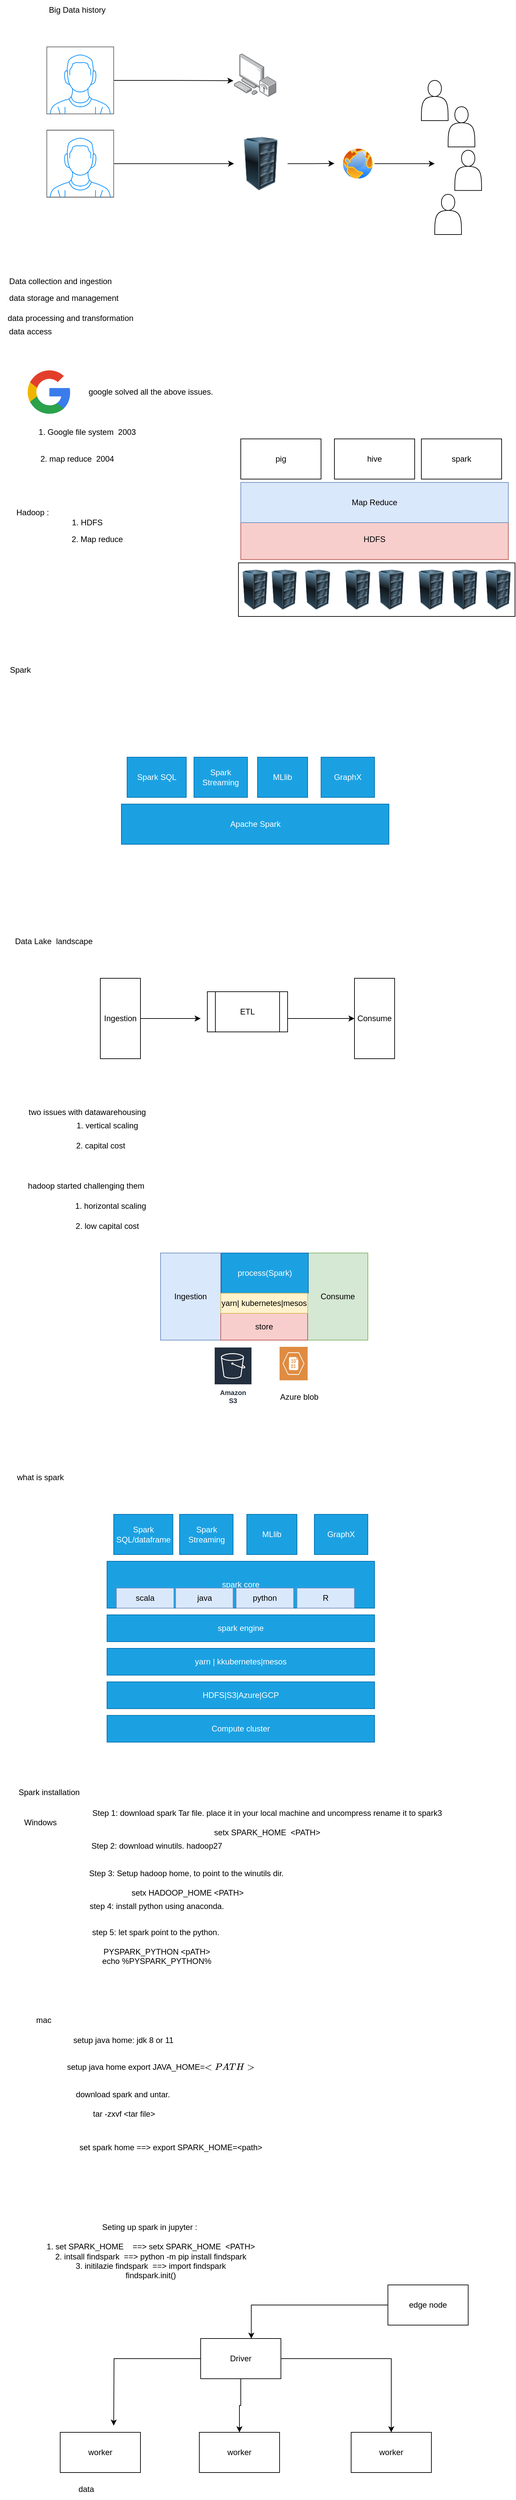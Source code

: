 <mxfile version="20.5.1" type="device"><diagram id="WgZmpAEqeyX4qbTfAnwq" name="Page-1"><mxGraphModel dx="924" dy="536" grid="1" gridSize="10" guides="1" tooltips="1" connect="1" arrows="1" fold="1" page="1" pageScale="1" pageWidth="850" pageHeight="1100" math="0" shadow="0"><root><mxCell id="0"/><mxCell id="1" parent="0"/><mxCell id="JZcKNXmV9VbTd3ZmKWnm-43" value="" style="rounded=0;whiteSpace=wrap;html=1;" vertex="1" parent="1"><mxGeometry x="356.5" y="880" width="413.5" height="80" as="geometry"/></mxCell><mxCell id="JZcKNXmV9VbTd3ZmKWnm-4" style="edgeStyle=orthogonalEdgeStyle;rounded=0;orthogonalLoop=1;jettySize=auto;html=1;entryX=-0.016;entryY=0.63;entryDx=0;entryDy=0;entryPerimeter=0;" edge="1" parent="1" source="JZcKNXmV9VbTd3ZmKWnm-2" target="JZcKNXmV9VbTd3ZmKWnm-3"><mxGeometry relative="1" as="geometry"/></mxCell><mxCell id="JZcKNXmV9VbTd3ZmKWnm-2" value="" style="verticalLabelPosition=bottom;shadow=0;dashed=0;align=center;html=1;verticalAlign=top;strokeWidth=1;shape=mxgraph.mockup.containers.userMale;strokeColor=#666666;strokeColor2=#008cff;" vertex="1" parent="1"><mxGeometry x="70" y="110" width="100" height="100" as="geometry"/></mxCell><mxCell id="JZcKNXmV9VbTd3ZmKWnm-3" value="" style="points=[];aspect=fixed;html=1;align=center;shadow=0;dashed=0;image;image=img/lib/allied_telesis/computer_and_terminals/Personal_Computer_Wireless.svg;" vertex="1" parent="1"><mxGeometry x="350" y="120" width="63" height="64.2" as="geometry"/></mxCell><mxCell id="JZcKNXmV9VbTd3ZmKWnm-5" value="Big Data history" style="text;html=1;align=center;verticalAlign=middle;resizable=0;points=[];autosize=1;strokeColor=none;fillColor=none;" vertex="1" parent="1"><mxGeometry x="60" y="40" width="110" height="30" as="geometry"/></mxCell><mxCell id="JZcKNXmV9VbTd3ZmKWnm-11" style="edgeStyle=orthogonalEdgeStyle;rounded=0;orthogonalLoop=1;jettySize=auto;html=1;" edge="1" parent="1" source="JZcKNXmV9VbTd3ZmKWnm-7"><mxGeometry relative="1" as="geometry"><mxPoint x="500" y="284" as="targetPoint"/></mxGeometry></mxCell><mxCell id="JZcKNXmV9VbTd3ZmKWnm-7" value="" style="image;html=1;image=img/lib/clip_art/computers/Server_Rack_128x128.png" vertex="1" parent="1"><mxGeometry x="350" y="244.2" width="80" height="80" as="geometry"/></mxCell><mxCell id="JZcKNXmV9VbTd3ZmKWnm-9" style="edgeStyle=orthogonalEdgeStyle;rounded=0;orthogonalLoop=1;jettySize=auto;html=1;" edge="1" parent="1" source="JZcKNXmV9VbTd3ZmKWnm-8" target="JZcKNXmV9VbTd3ZmKWnm-7"><mxGeometry relative="1" as="geometry"/></mxCell><mxCell id="JZcKNXmV9VbTd3ZmKWnm-8" value="" style="verticalLabelPosition=bottom;shadow=0;dashed=0;align=center;html=1;verticalAlign=top;strokeWidth=1;shape=mxgraph.mockup.containers.userMale;strokeColor=#666666;strokeColor2=#008cff;" vertex="1" parent="1"><mxGeometry x="70" y="234.2" width="100" height="100" as="geometry"/></mxCell><mxCell id="JZcKNXmV9VbTd3ZmKWnm-22" style="edgeStyle=orthogonalEdgeStyle;rounded=0;orthogonalLoop=1;jettySize=auto;html=1;" edge="1" parent="1" source="JZcKNXmV9VbTd3ZmKWnm-13"><mxGeometry relative="1" as="geometry"><mxPoint x="650" y="284.2" as="targetPoint"/></mxGeometry></mxCell><mxCell id="JZcKNXmV9VbTd3ZmKWnm-13" value="" style="aspect=fixed;perimeter=ellipsePerimeter;html=1;align=center;shadow=0;dashed=0;spacingTop=3;image;image=img/lib/active_directory/internet_globe.svg;" vertex="1" parent="1"><mxGeometry x="510" y="259.2" width="50" height="50" as="geometry"/></mxCell><mxCell id="JZcKNXmV9VbTd3ZmKWnm-18" value="" style="shape=actor;whiteSpace=wrap;html=1;" vertex="1" parent="1"><mxGeometry x="670" y="199.2" width="40" height="60" as="geometry"/></mxCell><mxCell id="JZcKNXmV9VbTd3ZmKWnm-19" value="" style="shape=actor;whiteSpace=wrap;html=1;" vertex="1" parent="1"><mxGeometry x="630" y="160" width="40" height="60" as="geometry"/></mxCell><mxCell id="JZcKNXmV9VbTd3ZmKWnm-20" value="" style="shape=actor;whiteSpace=wrap;html=1;" vertex="1" parent="1"><mxGeometry x="680" y="264.2" width="40" height="60" as="geometry"/></mxCell><mxCell id="JZcKNXmV9VbTd3ZmKWnm-21" value="" style="shape=actor;whiteSpace=wrap;html=1;" vertex="1" parent="1"><mxGeometry x="650" y="330" width="40" height="60" as="geometry"/></mxCell><mxCell id="JZcKNXmV9VbTd3ZmKWnm-23" value="Data collection and ingestion" style="text;html=1;align=center;verticalAlign=middle;resizable=0;points=[];autosize=1;strokeColor=none;fillColor=none;" vertex="1" parent="1"><mxGeometry y="445" width="180" height="30" as="geometry"/></mxCell><mxCell id="JZcKNXmV9VbTd3ZmKWnm-24" value="data storage and management" style="text;html=1;align=center;verticalAlign=middle;resizable=0;points=[];autosize=1;strokeColor=none;fillColor=none;" vertex="1" parent="1"><mxGeometry y="470" width="190" height="30" as="geometry"/></mxCell><mxCell id="JZcKNXmV9VbTd3ZmKWnm-25" value="data processing and transformation" style="text;html=1;align=center;verticalAlign=middle;resizable=0;points=[];autosize=1;strokeColor=none;fillColor=none;" vertex="1" parent="1"><mxGeometry y="500" width="210" height="30" as="geometry"/></mxCell><mxCell id="JZcKNXmV9VbTd3ZmKWnm-26" value="data access" style="text;html=1;align=center;verticalAlign=middle;resizable=0;points=[];autosize=1;strokeColor=none;fillColor=none;" vertex="1" parent="1"><mxGeometry y="520" width="90" height="30" as="geometry"/></mxCell><mxCell id="JZcKNXmV9VbTd3ZmKWnm-27" value="" style="dashed=0;outlineConnect=0;html=1;align=center;labelPosition=center;verticalLabelPosition=bottom;verticalAlign=top;shape=mxgraph.weblogos.google" vertex="1" parent="1"><mxGeometry x="40" y="590" width="65.2" height="69.4" as="geometry"/></mxCell><mxCell id="JZcKNXmV9VbTd3ZmKWnm-28" value="google solved all the above issues." style="text;html=1;align=center;verticalAlign=middle;resizable=0;points=[];autosize=1;strokeColor=none;fillColor=none;" vertex="1" parent="1"><mxGeometry x="120" y="609.7" width="210" height="30" as="geometry"/></mxCell><mxCell id="JZcKNXmV9VbTd3ZmKWnm-29" value="1. Google file system&amp;nbsp; 2003" style="text;html=1;align=center;verticalAlign=middle;resizable=0;points=[];autosize=1;strokeColor=none;fillColor=none;" vertex="1" parent="1"><mxGeometry x="45.2" y="670" width="170" height="30" as="geometry"/></mxCell><mxCell id="JZcKNXmV9VbTd3ZmKWnm-30" value="2. map reduce&amp;nbsp; 2004" style="text;html=1;align=center;verticalAlign=middle;resizable=0;points=[];autosize=1;strokeColor=none;fillColor=none;" vertex="1" parent="1"><mxGeometry x="50" y="710" width="130" height="30" as="geometry"/></mxCell><mxCell id="JZcKNXmV9VbTd3ZmKWnm-31" value="Hadoop :&amp;nbsp;" style="text;html=1;align=center;verticalAlign=middle;resizable=0;points=[];autosize=1;strokeColor=none;fillColor=none;" vertex="1" parent="1"><mxGeometry x="10" y="790" width="80" height="30" as="geometry"/></mxCell><mxCell id="JZcKNXmV9VbTd3ZmKWnm-32" value="1. HDFS" style="text;html=1;align=center;verticalAlign=middle;resizable=0;points=[];autosize=1;strokeColor=none;fillColor=none;" vertex="1" parent="1"><mxGeometry x="95" y="805" width="70" height="30" as="geometry"/></mxCell><mxCell id="JZcKNXmV9VbTd3ZmKWnm-33" value="2. Map reduce" style="text;html=1;align=center;verticalAlign=middle;resizable=0;points=[];autosize=1;strokeColor=none;fillColor=none;" vertex="1" parent="1"><mxGeometry x="95" y="830" width="100" height="30" as="geometry"/></mxCell><mxCell id="JZcKNXmV9VbTd3ZmKWnm-34" value="HDFS" style="rounded=0;whiteSpace=wrap;html=1;fillColor=#f8cecc;strokeColor=#b85450;" vertex="1" parent="1"><mxGeometry x="360" y="815" width="400" height="60" as="geometry"/></mxCell><mxCell id="JZcKNXmV9VbTd3ZmKWnm-35" value="" style="image;html=1;image=img/lib/clip_art/computers/Server_Rack_128x128.png" vertex="1" parent="1"><mxGeometry x="356.5" y="890" width="50" height="60" as="geometry"/></mxCell><mxCell id="JZcKNXmV9VbTd3ZmKWnm-36" value="" style="image;html=1;image=img/lib/clip_art/computers/Server_Rack_128x128.png" vertex="1" parent="1"><mxGeometry x="510" y="890" width="50" height="60" as="geometry"/></mxCell><mxCell id="JZcKNXmV9VbTd3ZmKWnm-37" value="" style="image;html=1;image=img/lib/clip_art/computers/Server_Rack_128x128.png" vertex="1" parent="1"><mxGeometry x="560" y="890" width="50" height="60" as="geometry"/></mxCell><mxCell id="JZcKNXmV9VbTd3ZmKWnm-38" value="" style="image;html=1;image=img/lib/clip_art/computers/Server_Rack_128x128.png" vertex="1" parent="1"><mxGeometry x="620" y="890" width="50" height="60" as="geometry"/></mxCell><mxCell id="JZcKNXmV9VbTd3ZmKWnm-39" value="" style="image;html=1;image=img/lib/clip_art/computers/Server_Rack_128x128.png" vertex="1" parent="1"><mxGeometry x="670" y="890" width="50" height="60" as="geometry"/></mxCell><mxCell id="JZcKNXmV9VbTd3ZmKWnm-40" value="" style="image;html=1;image=img/lib/clip_art/computers/Server_Rack_128x128.png" vertex="1" parent="1"><mxGeometry x="720" y="890" width="50" height="60" as="geometry"/></mxCell><mxCell id="JZcKNXmV9VbTd3ZmKWnm-41" value="" style="image;html=1;image=img/lib/clip_art/computers/Server_Rack_128x128.png" vertex="1" parent="1"><mxGeometry x="450" y="890" width="50" height="60" as="geometry"/></mxCell><mxCell id="JZcKNXmV9VbTd3ZmKWnm-42" value="" style="image;html=1;image=img/lib/clip_art/computers/Server_Rack_128x128.png" vertex="1" parent="1"><mxGeometry x="400" y="890" width="50" height="60" as="geometry"/></mxCell><mxCell id="JZcKNXmV9VbTd3ZmKWnm-44" value="Map Reduce" style="rounded=0;whiteSpace=wrap;html=1;fillColor=#dae8fc;strokeColor=#6c8ebf;" vertex="1" parent="1"><mxGeometry x="360" y="760" width="400" height="60" as="geometry"/></mxCell><mxCell id="JZcKNXmV9VbTd3ZmKWnm-45" value="pig" style="rounded=0;whiteSpace=wrap;html=1;" vertex="1" parent="1"><mxGeometry x="360" y="695" width="120" height="60" as="geometry"/></mxCell><mxCell id="JZcKNXmV9VbTd3ZmKWnm-46" value="hive" style="rounded=0;whiteSpace=wrap;html=1;" vertex="1" parent="1"><mxGeometry x="500" y="695" width="120" height="60" as="geometry"/></mxCell><mxCell id="JZcKNXmV9VbTd3ZmKWnm-47" value="spark" style="rounded=0;whiteSpace=wrap;html=1;" vertex="1" parent="1"><mxGeometry x="630" y="695" width="120" height="60" as="geometry"/></mxCell><mxCell id="JZcKNXmV9VbTd3ZmKWnm-48" value="Spark" style="text;html=1;align=center;verticalAlign=middle;resizable=0;points=[];autosize=1;strokeColor=none;fillColor=none;" vertex="1" parent="1"><mxGeometry x="5" y="1025" width="50" height="30" as="geometry"/></mxCell><mxCell id="JZcKNXmV9VbTd3ZmKWnm-49" value="Apache Spark" style="rounded=0;whiteSpace=wrap;html=1;fillColor=#1ba1e2;strokeColor=#006EAF;fontColor=#ffffff;" vertex="1" parent="1"><mxGeometry x="181.5" y="1240" width="400" height="60" as="geometry"/></mxCell><mxCell id="JZcKNXmV9VbTd3ZmKWnm-50" value="Spark SQL&lt;span style=&quot;color: rgba(0, 0, 0, 0); font-family: monospace; font-size: 0px; text-align: start;&quot;&gt;%3CmxGraphModel%3E%3Croot%3E%3CmxCell%20id%3D%220%22%2F%3E%3CmxCell%20id%3D%221%22%20parent%3D%220%22%2F%3E%3CmxCell%20id%3D%222%22%20value%3D%22Map%20Reduce%22%20style%3D%22rounded%3D0%3BwhiteSpace%3Dwrap%3Bhtml%3D1%3BfillColor%3D%23dae8fc%3BstrokeColor%3D%236c8ebf%3B%22%20vertex%3D%221%22%20parent%3D%221%22%3E%3CmxGeometry%20x%3D%22360%22%20y%3D%22760%22%20width%3D%22400%22%20height%3D%2260%22%20as%3D%22geometry%22%2F%3E%3C%2FmxCell%3E%3C%2Froot%3E%3C%2FmxGraphModel%3E&lt;/span&gt;" style="rounded=0;whiteSpace=wrap;html=1;fillColor=#1ba1e2;fontColor=#ffffff;strokeColor=#006EAF;" vertex="1" parent="1"><mxGeometry x="190" y="1170" width="88.5" height="60" as="geometry"/></mxCell><mxCell id="JZcKNXmV9VbTd3ZmKWnm-51" value="Spark&lt;span style=&quot;color: rgba(0, 0, 0, 0); font-family: monospace; font-size: 0px; text-align: start;&quot;&gt;%3CmxGraphModel%3E%3Croot%3E%3CmxCell%20id%3D%220%22%2F%3E%3CmxCell%20id%3D%221%22%20parent%3D%220%22%2F%3E%3CmxCell%20id%3D%222%22%20value%3D%22Spark%20SQL%26lt%3Bspan%20style%3D%26quot%3Bcolor%3A%20rgba(0%2C%200%2C%200%2C%200)%3B%20font-family%3A%20monospace%3B%20font-size%3A%200px%3B%20text-align%3A%20start%3B%26quot%3B%26gt%3B%253CmxGraphModel%253E%253Croot%253E%253CmxCell%2520id%253D%25220%2522%252F%253E%253CmxCell%2520id%253D%25221%2522%2520parent%253D%25220%2522%252F%253E%253CmxCell%2520id%253D%25222%2522%2520value%253D%2522Map%2520Reduce%2522%2520style%253D%2522rounded%253D0%253BwhiteSpace%253Dwrap%253Bhtml%253D1%253BfillColor%253D%2523dae8fc%253BstrokeColor%253D%25236c8ebf%253B%2522%2520vertex%253D%25221%2522%2520parent%253D%25221%2522%253E%253CmxGeometry%2520x%253D%2522360%2522%2520y%253D%2522760%2522%2520width%253D%2522400%2522%2520height%253D%252260%2522%2520as%253D%2522geometry%2522%252F%253E%253C%252FmxCell%253E%253C%252Froot%253E%253C%252FmxGraphModel%253E%26lt%3B%2Fspan%26gt%3B%22%20style%3D%22rounded%3D0%3BwhiteSpace%3Dwrap%3Bhtml%3D1%3B%22%20vertex%3D%221%22%20parent%3D%221%22%3E%3CmxGeometry%20x%3D%22181.5%22%20y%3D%221170%22%20width%3D%22120%22%20height%3D%2260%22%20as%3D%22geometry%22%2F%3E%3C%2FmxCell%3E%3C%2Froot%3E%3C%2FmxGraphModel%3E&lt;/span&gt;&lt;br&gt;Streaming" style="rounded=0;whiteSpace=wrap;html=1;fillColor=#1ba1e2;fontColor=#ffffff;strokeColor=#006EAF;" vertex="1" parent="1"><mxGeometry x="290" y="1170" width="80" height="60" as="geometry"/></mxCell><mxCell id="JZcKNXmV9VbTd3ZmKWnm-52" value="MLlib" style="rounded=0;whiteSpace=wrap;html=1;fillColor=#1ba1e2;fontColor=#ffffff;strokeColor=#006EAF;" vertex="1" parent="1"><mxGeometry x="385" y="1170" width="75" height="60" as="geometry"/></mxCell><mxCell id="JZcKNXmV9VbTd3ZmKWnm-53" value="GraphX" style="rounded=0;whiteSpace=wrap;html=1;fillColor=#1ba1e2;fontColor=#ffffff;strokeColor=#006EAF;" vertex="1" parent="1"><mxGeometry x="480" y="1170" width="80" height="60" as="geometry"/></mxCell><mxCell id="JZcKNXmV9VbTd3ZmKWnm-54" value="Data Lake&amp;nbsp; landscape" style="text;html=1;align=center;verticalAlign=middle;resizable=0;points=[];autosize=1;strokeColor=none;fillColor=none;" vertex="1" parent="1"><mxGeometry x="10" y="1430" width="140" height="30" as="geometry"/></mxCell><mxCell id="JZcKNXmV9VbTd3ZmKWnm-58" style="edgeStyle=orthogonalEdgeStyle;rounded=0;orthogonalLoop=1;jettySize=auto;html=1;" edge="1" parent="1" source="JZcKNXmV9VbTd3ZmKWnm-55"><mxGeometry relative="1" as="geometry"><mxPoint x="300" y="1560" as="targetPoint"/></mxGeometry></mxCell><mxCell id="JZcKNXmV9VbTd3ZmKWnm-55" value="Ingestion" style="rounded=0;whiteSpace=wrap;html=1;" vertex="1" parent="1"><mxGeometry x="150" y="1500" width="60" height="120" as="geometry"/></mxCell><mxCell id="JZcKNXmV9VbTd3ZmKWnm-59" value="" style="edgeStyle=orthogonalEdgeStyle;rounded=0;orthogonalLoop=1;jettySize=auto;html=1;" edge="1" parent="1" source="JZcKNXmV9VbTd3ZmKWnm-56" target="JZcKNXmV9VbTd3ZmKWnm-57"><mxGeometry relative="1" as="geometry"><Array as="points"><mxPoint x="460" y="1560"/><mxPoint x="460" y="1560"/></Array></mxGeometry></mxCell><mxCell id="JZcKNXmV9VbTd3ZmKWnm-56" value="ETL" style="shape=process;whiteSpace=wrap;html=1;backgroundOutline=1;" vertex="1" parent="1"><mxGeometry x="310" y="1520" width="120" height="60" as="geometry"/></mxCell><mxCell id="JZcKNXmV9VbTd3ZmKWnm-57" value="Consume" style="rounded=0;whiteSpace=wrap;html=1;" vertex="1" parent="1"><mxGeometry x="530" y="1500" width="60" height="120" as="geometry"/></mxCell><mxCell id="JZcKNXmV9VbTd3ZmKWnm-60" value="two issues with datawarehousing" style="text;html=1;align=center;verticalAlign=middle;resizable=0;points=[];autosize=1;strokeColor=none;fillColor=none;" vertex="1" parent="1"><mxGeometry x="30" y="1685" width="200" height="30" as="geometry"/></mxCell><mxCell id="JZcKNXmV9VbTd3ZmKWnm-61" value="1. vertical scaling" style="text;html=1;align=center;verticalAlign=middle;resizable=0;points=[];autosize=1;strokeColor=none;fillColor=none;" vertex="1" parent="1"><mxGeometry x="100" y="1705" width="120" height="30" as="geometry"/></mxCell><mxCell id="JZcKNXmV9VbTd3ZmKWnm-62" value="2. capital cost" style="text;html=1;align=center;verticalAlign=middle;resizable=0;points=[];autosize=1;strokeColor=none;fillColor=none;" vertex="1" parent="1"><mxGeometry x="100" y="1735" width="100" height="30" as="geometry"/></mxCell><mxCell id="JZcKNXmV9VbTd3ZmKWnm-63" value="hadoop started challenging them&amp;nbsp;" style="text;html=1;align=center;verticalAlign=middle;resizable=0;points=[];autosize=1;strokeColor=none;fillColor=none;" vertex="1" parent="1"><mxGeometry x="30.2" y="1795" width="200" height="30" as="geometry"/></mxCell><mxCell id="JZcKNXmV9VbTd3ZmKWnm-64" value="1. horizontal scaling" style="text;html=1;align=center;verticalAlign=middle;resizable=0;points=[];autosize=1;strokeColor=none;fillColor=none;" vertex="1" parent="1"><mxGeometry x="100.2" y="1825" width="130" height="30" as="geometry"/></mxCell><mxCell id="JZcKNXmV9VbTd3ZmKWnm-65" value="2. low capital cost" style="text;html=1;align=center;verticalAlign=middle;resizable=0;points=[];autosize=1;strokeColor=none;fillColor=none;" vertex="1" parent="1"><mxGeometry x="100" y="1855" width="120" height="30" as="geometry"/></mxCell><mxCell id="JZcKNXmV9VbTd3ZmKWnm-67" value="Amazon S3" style="sketch=0;outlineConnect=0;fontColor=#232F3E;gradientColor=none;strokeColor=#ffffff;fillColor=#232F3E;dashed=0;verticalLabelPosition=middle;verticalAlign=bottom;align=center;html=1;whiteSpace=wrap;fontSize=10;fontStyle=1;spacing=3;shape=mxgraph.aws4.productIcon;prIcon=mxgraph.aws4.s3;" vertex="1" parent="1"><mxGeometry x="320" y="2050" width="57" height="90" as="geometry"/></mxCell><mxCell id="JZcKNXmV9VbTd3ZmKWnm-68" value="" style="sketch=0;pointerEvents=1;shadow=0;dashed=0;html=1;strokeColor=none;fillColor=#DF8C42;labelPosition=center;verticalLabelPosition=bottom;verticalAlign=top;align=center;outlineConnect=0;shape=mxgraph.veeam2.azure_blob;" vertex="1" parent="1"><mxGeometry x="418" y="2050" width="42" height="50" as="geometry"/></mxCell><mxCell id="JZcKNXmV9VbTd3ZmKWnm-69" value="Azure blob" style="text;html=1;align=center;verticalAlign=middle;resizable=0;points=[];autosize=1;strokeColor=none;fillColor=none;" vertex="1" parent="1"><mxGeometry x="406.5" y="2110" width="80" height="30" as="geometry"/></mxCell><mxCell id="JZcKNXmV9VbTd3ZmKWnm-71" value="Ingestion" style="rounded=0;whiteSpace=wrap;html=1;fillColor=#dae8fc;strokeColor=#6c8ebf;" vertex="1" parent="1"><mxGeometry x="240" y="1910" width="90" height="130" as="geometry"/></mxCell><mxCell id="JZcKNXmV9VbTd3ZmKWnm-72" value="Consume" style="rounded=0;whiteSpace=wrap;html=1;fillColor=#d5e8d4;strokeColor=#82b366;" vertex="1" parent="1"><mxGeometry x="460" y="1910" width="90" height="130" as="geometry"/></mxCell><mxCell id="JZcKNXmV9VbTd3ZmKWnm-73" value="process(Spark)" style="rounded=0;whiteSpace=wrap;html=1;fillColor=#1ba1e2;fontColor=#ffffff;strokeColor=#006EAF;" vertex="1" parent="1"><mxGeometry x="331" y="1910" width="130" height="60" as="geometry"/></mxCell><mxCell id="JZcKNXmV9VbTd3ZmKWnm-74" value="store" style="rounded=0;whiteSpace=wrap;html=1;fillColor=#f8cecc;strokeColor=#b85450;" vertex="1" parent="1"><mxGeometry x="330" y="2000" width="130" height="40" as="geometry"/></mxCell><mxCell id="JZcKNXmV9VbTd3ZmKWnm-75" value="yarn| kubernetes|mesos" style="rounded=0;whiteSpace=wrap;html=1;fillColor=#fff2cc;strokeColor=#d6b656;" vertex="1" parent="1"><mxGeometry x="330" y="1970" width="130" height="30" as="geometry"/></mxCell><mxCell id="JZcKNXmV9VbTd3ZmKWnm-77" value="what is spark" style="text;html=1;align=center;verticalAlign=middle;resizable=0;points=[];autosize=1;strokeColor=none;fillColor=none;" vertex="1" parent="1"><mxGeometry x="15.2" y="2230" width="90" height="30" as="geometry"/></mxCell><mxCell id="JZcKNXmV9VbTd3ZmKWnm-78" value="spark core" style="rounded=0;whiteSpace=wrap;html=1;fillColor=#1ba1e2;strokeColor=#006EAF;fontColor=#ffffff;" vertex="1" parent="1"><mxGeometry x="160" y="2370" width="400" height="70" as="geometry"/></mxCell><mxCell id="JZcKNXmV9VbTd3ZmKWnm-79" value="Spark SQL/dataframe&lt;span style=&quot;color: rgba(0, 0, 0, 0); font-family: monospace; font-size: 0px; text-align: start;&quot;&gt;%3CmxGraphModel%3E%3Croot%3E%3CmxCell%20id%3D%220%22%2F%3E%3CmxCell%20id%3D%221%22%20parent%3D%220%22%2F%3E%3CmxCell%20id%3D%222%22%20value%3D%22Map%20Reduce%22%20style%3D%22rounded%3D0%3BwhiteSpace%3Dwrap%3Bhtml%3D1%3BfillColor%3D%23dae8fc%3BstrokeColor%3D%236c8ebf%3B%22%20vertex%3D%221%22%20parent%3D%221%22%3E%3CmxGeometry%20x%3D%22360%22%20y%3D%22760%22%20width%3D%22400%22%20height%3D%2260%22%20as%3D%22geometry%22%2F%3E%3C%2FmxCell%3E%3C%2Froot%3E%3C%2FmxGraphModel%3E/&lt;/span&gt;" style="rounded=0;whiteSpace=wrap;html=1;fillColor=#1ba1e2;fontColor=#ffffff;strokeColor=#006EAF;" vertex="1" parent="1"><mxGeometry x="170" y="2300" width="88.5" height="60" as="geometry"/></mxCell><mxCell id="JZcKNXmV9VbTd3ZmKWnm-80" value="Spark&lt;span style=&quot;color: rgba(0, 0, 0, 0); font-family: monospace; font-size: 0px; text-align: start;&quot;&gt;%3CmxGraphModel%3E%3Croot%3E%3CmxCell%20id%3D%220%22%2F%3E%3CmxCell%20id%3D%221%22%20parent%3D%220%22%2F%3E%3CmxCell%20id%3D%222%22%20value%3D%22Spark%20SQL%26lt%3Bspan%20style%3D%26quot%3Bcolor%3A%20rgba(0%2C%200%2C%200%2C%200)%3B%20font-family%3A%20monospace%3B%20font-size%3A%200px%3B%20text-align%3A%20start%3B%26quot%3B%26gt%3B%253CmxGraphModel%253E%253Croot%253E%253CmxCell%2520id%253D%25220%2522%252F%253E%253CmxCell%2520id%253D%25221%2522%2520parent%253D%25220%2522%252F%253E%253CmxCell%2520id%253D%25222%2522%2520value%253D%2522Map%2520Reduce%2522%2520style%253D%2522rounded%253D0%253BwhiteSpace%253Dwrap%253Bhtml%253D1%253BfillColor%253D%2523dae8fc%253BstrokeColor%253D%25236c8ebf%253B%2522%2520vertex%253D%25221%2522%2520parent%253D%25221%2522%253E%253CmxGeometry%2520x%253D%2522360%2522%2520y%253D%2522760%2522%2520width%253D%2522400%2522%2520height%253D%252260%2522%2520as%253D%2522geometry%2522%252F%253E%253C%252FmxCell%253E%253C%252Froot%253E%253C%252FmxGraphModel%253E%26lt%3B%2Fspan%26gt%3B%22%20style%3D%22rounded%3D0%3BwhiteSpace%3Dwrap%3Bhtml%3D1%3B%22%20vertex%3D%221%22%20parent%3D%221%22%3E%3CmxGeometry%20x%3D%22181.5%22%20y%3D%221170%22%20width%3D%22120%22%20height%3D%2260%22%20as%3D%22geometry%22%2F%3E%3C%2FmxCell%3E%3C%2Froot%3E%3C%2FmxGraphModel%3E&lt;/span&gt;&lt;br&gt;Streaming" style="rounded=0;whiteSpace=wrap;html=1;fillColor=#1ba1e2;fontColor=#ffffff;strokeColor=#006EAF;" vertex="1" parent="1"><mxGeometry x="268.5" y="2300" width="80" height="60" as="geometry"/></mxCell><mxCell id="JZcKNXmV9VbTd3ZmKWnm-81" value="MLlib" style="rounded=0;whiteSpace=wrap;html=1;fillColor=#1ba1e2;fontColor=#ffffff;strokeColor=#006EAF;" vertex="1" parent="1"><mxGeometry x="369" y="2300" width="75" height="60" as="geometry"/></mxCell><mxCell id="JZcKNXmV9VbTd3ZmKWnm-82" value="GraphX" style="rounded=0;whiteSpace=wrap;html=1;fillColor=#1ba1e2;fontColor=#ffffff;strokeColor=#006EAF;" vertex="1" parent="1"><mxGeometry x="470" y="2300" width="80" height="60" as="geometry"/></mxCell><mxCell id="JZcKNXmV9VbTd3ZmKWnm-83" value="scala" style="rounded=0;whiteSpace=wrap;html=1;fillColor=#dae8fc;strokeColor=#6c8ebf;" vertex="1" parent="1"><mxGeometry x="174" y="2410" width="86" height="30" as="geometry"/></mxCell><mxCell id="JZcKNXmV9VbTd3ZmKWnm-84" value="java" style="rounded=0;whiteSpace=wrap;html=1;fillColor=#dae8fc;strokeColor=#6c8ebf;" vertex="1" parent="1"><mxGeometry x="262.5" y="2410" width="86" height="30" as="geometry"/></mxCell><mxCell id="JZcKNXmV9VbTd3ZmKWnm-85" value="python" style="rounded=0;whiteSpace=wrap;html=1;fillColor=#dae8fc;strokeColor=#6c8ebf;" vertex="1" parent="1"><mxGeometry x="353" y="2410" width="86" height="30" as="geometry"/></mxCell><mxCell id="JZcKNXmV9VbTd3ZmKWnm-86" value="R" style="rounded=0;whiteSpace=wrap;html=1;fillColor=#dae8fc;strokeColor=#6c8ebf;" vertex="1" parent="1"><mxGeometry x="444" y="2410" width="86" height="30" as="geometry"/></mxCell><mxCell id="JZcKNXmV9VbTd3ZmKWnm-87" value="spark engine" style="rounded=0;whiteSpace=wrap;html=1;fillColor=#1ba1e2;fontColor=#ffffff;strokeColor=#006EAF;" vertex="1" parent="1"><mxGeometry x="160" y="2450" width="400" height="40" as="geometry"/></mxCell><mxCell id="JZcKNXmV9VbTd3ZmKWnm-88" value="yarn | kkubernetes|mesos" style="rounded=0;whiteSpace=wrap;html=1;fillColor=#1ba1e2;fontColor=#ffffff;strokeColor=#006EAF;" vertex="1" parent="1"><mxGeometry x="160" y="2500" width="400" height="40" as="geometry"/></mxCell><mxCell id="JZcKNXmV9VbTd3ZmKWnm-89" value="HDFS|S3|Azure|GCP" style="rounded=0;whiteSpace=wrap;html=1;fillColor=#1ba1e2;fontColor=#ffffff;strokeColor=#006EAF;" vertex="1" parent="1"><mxGeometry x="160" y="2550" width="400" height="40" as="geometry"/></mxCell><mxCell id="JZcKNXmV9VbTd3ZmKWnm-90" value="Compute cluster" style="rounded=0;whiteSpace=wrap;html=1;fillColor=#1ba1e2;fontColor=#ffffff;strokeColor=#006EAF;" vertex="1" parent="1"><mxGeometry x="160" y="2600" width="400" height="40" as="geometry"/></mxCell><mxCell id="JZcKNXmV9VbTd3ZmKWnm-92" value="Spark installation" style="text;html=1;align=center;verticalAlign=middle;resizable=0;points=[];autosize=1;strokeColor=none;fillColor=none;" vertex="1" parent="1"><mxGeometry x="17.6" y="2700" width="110" height="30" as="geometry"/></mxCell><mxCell id="JZcKNXmV9VbTd3ZmKWnm-93" value="&lt;div&gt;Step 1: download spark Tar file. place it in your local machine and uncompress rename it to spark3&lt;/div&gt;&lt;div&gt;&lt;br&gt;&lt;/div&gt;&lt;div&gt;&lt;span style=&quot;&quot;&gt;&#9;&#9;&lt;/span&gt;setx SPARK_HOME&amp;nbsp; &amp;lt;PATH&amp;gt;&lt;/div&gt;" style="text;html=1;align=center;verticalAlign=middle;resizable=0;points=[];autosize=1;strokeColor=none;fillColor=none;" vertex="1" parent="1"><mxGeometry x="124" y="2730" width="550" height="60" as="geometry"/></mxCell><mxCell id="JZcKNXmV9VbTd3ZmKWnm-94" value="Step 2: download winutils. hadoop27" style="text;html=1;align=center;verticalAlign=middle;resizable=0;points=[];autosize=1;strokeColor=none;fillColor=none;" vertex="1" parent="1"><mxGeometry x="124.25" y="2780" width="220" height="30" as="geometry"/></mxCell><mxCell id="JZcKNXmV9VbTd3ZmKWnm-95" value="&lt;div&gt;Step 3: Setup hadoop home, to point to the winutils dir.&amp;nbsp;&lt;/div&gt;&lt;div&gt;&lt;br&gt;&lt;/div&gt;&lt;div&gt;&lt;span style=&quot;&quot;&gt;&#9;&#9;&lt;/span&gt;setx HADOOP_HOME &amp;lt;PATH&amp;gt;&lt;/div&gt;" style="text;html=1;align=center;verticalAlign=middle;resizable=0;points=[];autosize=1;strokeColor=none;fillColor=none;" vertex="1" parent="1"><mxGeometry x="120" y="2820" width="320" height="60" as="geometry"/></mxCell><mxCell id="JZcKNXmV9VbTd3ZmKWnm-96" value="step 4: install python using anaconda." style="text;html=1;align=center;verticalAlign=middle;resizable=0;points=[];autosize=1;strokeColor=none;fillColor=none;" vertex="1" parent="1"><mxGeometry x="124" y="2870" width="220" height="30" as="geometry"/></mxCell><mxCell id="JZcKNXmV9VbTd3ZmKWnm-97" value="&lt;div&gt;step 5: let spark point to the python.&amp;nbsp;&lt;/div&gt;&lt;div&gt;&lt;br&gt;&lt;/div&gt;&lt;div&gt;&lt;span style=&quot;&quot;&gt;&#9;&#9;&lt;/span&gt;PYSPARK_PYTHON &amp;lt;pATH&amp;gt;&lt;/div&gt;&lt;div&gt;&lt;span style=&quot;&quot;&gt;&#9;&#9;&lt;/span&gt;&lt;/div&gt;&lt;div&gt;&lt;span style=&quot;&quot;&gt;&#9;&#9;&lt;/span&gt;echo %PYSPARK_PYTHON%&lt;/div&gt;" style="text;html=1;align=center;verticalAlign=middle;resizable=0;points=[];autosize=1;strokeColor=none;fillColor=none;" vertex="1" parent="1"><mxGeometry x="124" y="2910" width="220" height="70" as="geometry"/></mxCell><mxCell id="JZcKNXmV9VbTd3ZmKWnm-98" value="Windows" style="text;html=1;align=center;verticalAlign=middle;resizable=0;points=[];autosize=1;strokeColor=none;fillColor=none;" vertex="1" parent="1"><mxGeometry x="25.2" y="2745" width="70" height="30" as="geometry"/></mxCell><mxCell id="JZcKNXmV9VbTd3ZmKWnm-99" value="mac" style="text;html=1;align=center;verticalAlign=middle;resizable=0;points=[];autosize=1;strokeColor=none;fillColor=none;" vertex="1" parent="1"><mxGeometry x="40" y="3040" width="50" height="30" as="geometry"/></mxCell><mxCell id="JZcKNXmV9VbTd3ZmKWnm-100" value="setup java home: jdk 8 or 11" style="text;html=1;align=center;verticalAlign=middle;resizable=0;points=[];autosize=1;strokeColor=none;fillColor=none;" vertex="1" parent="1"><mxGeometry x="98.5" y="3070" width="170" height="30" as="geometry"/></mxCell><mxCell id="JZcKNXmV9VbTd3ZmKWnm-101" value="setup java home&amp;nbsp;export JAVA_HOME=`&amp;lt;PATH&amp;gt;`" style="text;html=1;align=center;verticalAlign=middle;resizable=0;points=[];autosize=1;strokeColor=none;fillColor=none;" vertex="1" parent="1"><mxGeometry x="100" y="3110" width="280" height="30" as="geometry"/></mxCell><mxCell id="JZcKNXmV9VbTd3ZmKWnm-102" value="&lt;div&gt;download spark and untar.&amp;nbsp;&lt;/div&gt;&lt;div&gt;&lt;br&gt;&lt;/div&gt;&lt;div&gt;tar -zxvf &amp;lt;tar file&amp;gt;&lt;/div&gt;" style="text;html=1;align=center;verticalAlign=middle;resizable=0;points=[];autosize=1;strokeColor=none;fillColor=none;" vertex="1" parent="1"><mxGeometry x="100.2" y="3150" width="170" height="60" as="geometry"/></mxCell><mxCell id="JZcKNXmV9VbTd3ZmKWnm-103" value="set spark home ==&amp;gt; export SPARK_HOME=&amp;lt;path&amp;gt;" style="text;html=1;align=center;verticalAlign=middle;resizable=0;points=[];autosize=1;strokeColor=none;fillColor=none;" vertex="1" parent="1"><mxGeometry x="105.2" y="3230" width="300" height="30" as="geometry"/></mxCell><mxCell id="JZcKNXmV9VbTd3ZmKWnm-104" value="&lt;div&gt;Seting up spark in jupyter :&amp;nbsp;&lt;/div&gt;&lt;div&gt;&lt;br&gt;&lt;/div&gt;&lt;div&gt;1. set SPARK_HOME&amp;nbsp; &amp;nbsp; ==&amp;gt; setx SPARK_HOME&amp;nbsp; &amp;lt;PATH&amp;gt;&lt;/div&gt;&lt;div&gt;2. intsall findspark&amp;nbsp; ==&amp;gt; python -m pip install findspark&lt;/div&gt;&lt;div&gt;3. initilazie findspark&amp;nbsp; ==&amp;gt; import findspark&lt;/div&gt;&lt;div&gt;&lt;span style=&quot;&quot;&gt;&#9;&#9;&#9;&#9;&#9;&#9;&#9;&lt;/span&gt;findspark.init()&lt;/div&gt;" style="text;html=1;align=center;verticalAlign=middle;resizable=0;points=[];autosize=1;strokeColor=none;fillColor=none;" vertex="1" parent="1"><mxGeometry x="60" y="3350" width="330" height="100" as="geometry"/></mxCell><mxCell id="JZcKNXmV9VbTd3ZmKWnm-112" style="edgeStyle=orthogonalEdgeStyle;rounded=0;orthogonalLoop=1;jettySize=auto;html=1;" edge="1" parent="1" source="JZcKNXmV9VbTd3ZmKWnm-108"><mxGeometry relative="1" as="geometry"><mxPoint x="170" y="3660" as="targetPoint"/></mxGeometry></mxCell><mxCell id="JZcKNXmV9VbTd3ZmKWnm-113" style="edgeStyle=orthogonalEdgeStyle;rounded=0;orthogonalLoop=1;jettySize=auto;html=1;entryX=0.5;entryY=0;entryDx=0;entryDy=0;" edge="1" parent="1" source="JZcKNXmV9VbTd3ZmKWnm-108" target="JZcKNXmV9VbTd3ZmKWnm-109"><mxGeometry relative="1" as="geometry"/></mxCell><mxCell id="JZcKNXmV9VbTd3ZmKWnm-114" style="edgeStyle=orthogonalEdgeStyle;rounded=0;orthogonalLoop=1;jettySize=auto;html=1;entryX=0.5;entryY=0;entryDx=0;entryDy=0;" edge="1" parent="1" source="JZcKNXmV9VbTd3ZmKWnm-108" target="JZcKNXmV9VbTd3ZmKWnm-111"><mxGeometry relative="1" as="geometry"/></mxCell><mxCell id="JZcKNXmV9VbTd3ZmKWnm-108" value="Driver" style="whiteSpace=wrap;html=1;" vertex="1" parent="1"><mxGeometry x="300" y="3530" width="120" height="60" as="geometry"/></mxCell><mxCell id="JZcKNXmV9VbTd3ZmKWnm-109" value="worker" style="whiteSpace=wrap;html=1;" vertex="1" parent="1"><mxGeometry x="298" y="3670" width="120" height="60" as="geometry"/></mxCell><mxCell id="JZcKNXmV9VbTd3ZmKWnm-110" value="worker" style="whiteSpace=wrap;html=1;" vertex="1" parent="1"><mxGeometry x="90.0" y="3670" width="120" height="60" as="geometry"/></mxCell><mxCell id="JZcKNXmV9VbTd3ZmKWnm-111" value="worker" style="whiteSpace=wrap;html=1;" vertex="1" parent="1"><mxGeometry x="525" y="3670" width="120" height="60" as="geometry"/></mxCell><mxCell id="JZcKNXmV9VbTd3ZmKWnm-115" value="data" style="text;html=1;strokeColor=none;fillColor=none;align=center;verticalAlign=middle;whiteSpace=wrap;rounded=0;" vertex="1" parent="1"><mxGeometry x="99" y="3740" width="60" height="30" as="geometry"/></mxCell><mxCell id="JZcKNXmV9VbTd3ZmKWnm-117" style="edgeStyle=orthogonalEdgeStyle;rounded=0;orthogonalLoop=1;jettySize=auto;html=1;entryX=0.631;entryY=0.003;entryDx=0;entryDy=0;entryPerimeter=0;" edge="1" parent="1" source="JZcKNXmV9VbTd3ZmKWnm-116" target="JZcKNXmV9VbTd3ZmKWnm-108"><mxGeometry relative="1" as="geometry"/></mxCell><mxCell id="JZcKNXmV9VbTd3ZmKWnm-116" value="edge node" style="rounded=0;whiteSpace=wrap;html=1;" vertex="1" parent="1"><mxGeometry x="580" y="3450" width="120" height="60" as="geometry"/></mxCell></root></mxGraphModel></diagram></mxfile>